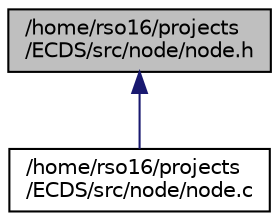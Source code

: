 digraph "/home/rso16/projects/ECDS/src/node/node.h"
{
  edge [fontname="Helvetica",fontsize="10",labelfontname="Helvetica",labelfontsize="10"];
  node [fontname="Helvetica",fontsize="10",shape=record];
  Node5 [label="/home/rso16/projects\l/ECDS/src/node/node.h",height=0.2,width=0.4,color="black", fillcolor="grey75", style="filled", fontcolor="black"];
  Node5 -> Node6 [dir="back",color="midnightblue",fontsize="10",style="solid",fontname="Helvetica"];
  Node6 [label="/home/rso16/projects\l/ECDS/src/node/node.c",height=0.2,width=0.4,color="black", fillcolor="white", style="filled",URL="$node_8c.html"];
}
